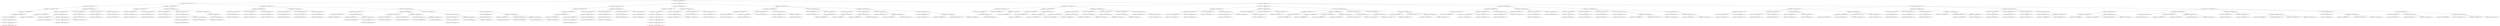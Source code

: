 strict digraph G {
  1 [ label="(ind=8, rep=[[0], [1, 3], [6], [2]], metrosDisp=[4, 0, 0, 5])" ];
  2 [ color="red" label="(ind=9, rep=[[0, 8], [1, 3], [6], [2]], metrosDisp=[2, 0, 0, 5])" ];
  3 [ label="(ind=7, rep=[[0], [1, 3], [6], [2]], metrosDisp=[4, 0, 0, 5])" ];
  4 [ label="(ind=6, rep=[[0], [1, 3], [], [2]], metrosDisp=[4, 0, 2, 5])" ];
  5 [ label="(ind=5, rep=[[0], [1, 3], [], [2]], metrosDisp=[4, 0, 2, 5])" ];
  6 [ label="(ind=4, rep=[[0], [1, 3], [], [2]], metrosDisp=[4, 0, 2, 5])" ];
  7 [ label="(ind=3, rep=[[0], [1], [], [2]], metrosDisp=[4, 1, 2, 5])" ];
  8 [ label="(ind=2, rep=[[0], [1], [], []], metrosDisp=[4, 1, 2, 8])" ];
  9 [ label="(ind=5, rep=[[0], [1, 3], [], [4]], metrosDisp=[4, 0, 2, 2])" ];
  10 [ label="(ind=6, rep=[[0], [1, 3], [], [4]], metrosDisp=[4, 0, 2, 2])" ];
  11 [ label="(ind=4, rep=[[0], [1, 3], [], []], metrosDisp=[4, 0, 2, 8])" ];
  12 [ label="(ind=5, rep=[[0], [1, 3], [], []], metrosDisp=[4, 0, 2, 8])" ];
  13 [ label="(ind=6, rep=[[0], [1, 3], [], [5]], metrosDisp=[4, 0, 2, 3])" ];
  14 [ label="(ind=6, rep=[[0], [1, 3], [], []], metrosDisp=[4, 0, 2, 8])" ];
  15 [ label="(ind=7, rep=[[0], [1, 3], [6], []], metrosDisp=[4, 0, 0, 8])" ];
  16 [ label="(ind=7, rep=[[0], [1, 3], [], [6]], metrosDisp=[4, 0, 2, 6])" ];
  17 [ label="(ind=8, rep=[[0], [1, 3], [], [6]], metrosDisp=[4, 0, 2, 6])" ];
  18 [ label="(ind=7, rep=[[0], [1, 3], [], []], metrosDisp=[4, 0, 2, 8])" ];
  19 [ label="(ind=3, rep=[[0], [1], [], []], metrosDisp=[4, 1, 2, 8])" ];
  20 [ label="(ind=5, rep=[[0], [1], [3], []], metrosDisp=[4, 1, 1, 8])" ];
  21 [ label="(ind=6, rep=[[0], [1], [3], []], metrosDisp=[4, 1, 1, 8])" ];
  22 [ label="(ind=4, rep=[[0], [1], [3], []], metrosDisp=[4, 1, 1, 8])" ];
  23 [ label="(ind=5, rep=[[0], [1], [], [3]], metrosDisp=[4, 1, 2, 7])" ];
  24 [ label="(ind=6, rep=[[0], [1], [], [3]], metrosDisp=[4, 1, 2, 7])" ];
  25 [ label="(ind=4, rep=[[0], [1], [], [3]], metrosDisp=[4, 1, 2, 7])" ];
  26 [ label="(ind=5, rep=[[0], [1], [], []], metrosDisp=[4, 1, 2, 8])" ];
  27 [ label="(ind=6, rep=[[0], [1], [], []], metrosDisp=[4, 1, 2, 8])" ];
  28 [ label="(ind=4, rep=[[0], [1], [], []], metrosDisp=[4, 1, 2, 8])" ];
  29 [ label="(ind=1, rep=[[0], [], [], []], metrosDisp=[4, 5, 2, 8])" ];
  30 [ label="(ind=5, rep=[[0], [2], [], [1, 3]], metrosDisp=[4, 2, 2, 3])" ];
  31 [ label="(ind=6, rep=[[0], [2], [], [1, 3]], metrosDisp=[4, 2, 2, 3])" ];
  32 [ label="(ind=4, rep=[[0], [2], [], [1, 3]], metrosDisp=[4, 2, 2, 3])" ];
  33 [ label="(ind=3, rep=[[0], [2], [], [1]], metrosDisp=[4, 2, 2, 4])" ];
  34 [ label="(ind=2, rep=[[0], [], [], [1]], metrosDisp=[4, 5, 2, 4])" ];
  35 [ label="(ind=5, rep=[[0], [3], [], [1]], metrosDisp=[4, 4, 2, 4])" ];
  36 [ label="(ind=6, rep=[[0], [3], [], [1]], metrosDisp=[4, 4, 2, 4])" ];
  37 [ label="(ind=4, rep=[[0], [3], [], [1]], metrosDisp=[4, 4, 2, 4])" ];
  38 [ label="(ind=3, rep=[[0], [], [], [1]], metrosDisp=[4, 5, 2, 4])" ];
  39 [ label="(ind=5, rep=[[0], [], [3], [1]], metrosDisp=[4, 5, 1, 4])" ];
  40 [ label="(ind=6, rep=[[0], [], [3], [1]], metrosDisp=[4, 5, 1, 4])" ];
  41 [ label="(ind=4, rep=[[0], [], [3], [1]], metrosDisp=[4, 5, 1, 4])" ];
  42 [ label="(ind=5, rep=[[0], [], [], [1, 3]], metrosDisp=[4, 5, 2, 3])" ];
  43 [ label="(ind=6, rep=[[0], [5], [], [1, 3]], metrosDisp=[4, 0, 2, 3])" ];
  44 [ label="(ind=7, rep=[[0], [6], [], [1, 3]], metrosDisp=[4, 3, 2, 3])" ];
  45 [ label="(ind=8, rep=[[0], [6], [], [1, 3]], metrosDisp=[4, 3, 2, 3])" ];
  46 [ label="(ind=6, rep=[[0], [], [], [1, 3]], metrosDisp=[4, 5, 2, 3])" ];
  47 [ label="(ind=7, rep=[[0], [], [6], [1, 3]], metrosDisp=[4, 5, 0, 3])" ];
  48 [ label="(ind=7, rep=[[0], [], [], [1, 3]], metrosDisp=[4, 5, 2, 3])" ];
  49 [ label="(ind=4, rep=[[0], [], [], [1, 3]], metrosDisp=[4, 5, 2, 3])" ];
  50 [ label="(ind=5, rep=[[0], [], [], [1]], metrosDisp=[4, 5, 2, 4])" ];
  51 [ label="(ind=6, rep=[[0], [], [], [1]], metrosDisp=[4, 5, 2, 4])" ];
  52 [ label="(ind=4, rep=[[0], [], [], [1]], metrosDisp=[4, 5, 2, 4])" ];
  53 [ label="(ind=5, rep=[[0], [2], [3], []], metrosDisp=[4, 2, 1, 8])" ];
  54 [ label="(ind=6, rep=[[0], [2], [3], []], metrosDisp=[4, 2, 1, 8])" ];
  55 [ label="(ind=4, rep=[[0], [2], [3], []], metrosDisp=[4, 2, 1, 8])" ];
  56 [ label="(ind=3, rep=[[0], [2], [], []], metrosDisp=[4, 2, 2, 8])" ];
  57 [ label="(ind=5, rep=[[0], [2], [], [3]], metrosDisp=[4, 2, 2, 7])" ];
  58 [ label="(ind=6, rep=[[0], [2], [], [3]], metrosDisp=[4, 2, 2, 7])" ];
  59 [ label="(ind=4, rep=[[0], [2], [], [3]], metrosDisp=[4, 2, 2, 7])" ];
  60 [ label="(ind=5, rep=[[0], [2], [], []], metrosDisp=[4, 2, 2, 8])" ];
  61 [ label="(ind=6, rep=[[0], [2], [], []], metrosDisp=[4, 2, 2, 8])" ];
  62 [ label="(ind=4, rep=[[0], [2], [], []], metrosDisp=[4, 2, 2, 8])" ];
  63 [ label="(ind=2, rep=[[0], [], [], []], metrosDisp=[4, 5, 2, 8])" ];
  64 [ label="(ind=5, rep=[[0], [3], [], [2]], metrosDisp=[4, 4, 2, 5])" ];
  65 [ label="(ind=6, rep=[[0], [3], [], [2]], metrosDisp=[4, 4, 2, 5])" ];
  66 [ label="(ind=4, rep=[[0], [3], [], [2]], metrosDisp=[4, 4, 2, 5])" ];
  67 [ label="(ind=3, rep=[[0], [], [], [2]], metrosDisp=[4, 5, 2, 5])" ];
  68 [ label="(ind=5, rep=[[0], [], [3], [2]], metrosDisp=[4, 5, 1, 5])" ];
  69 [ label="(ind=6, rep=[[0], [], [3], [2]], metrosDisp=[4, 5, 1, 5])" ];
  70 [ label="(ind=4, rep=[[0], [], [3], [2]], metrosDisp=[4, 5, 1, 5])" ];
  71 [ label="(ind=5, rep=[[0], [], [], [2]], metrosDisp=[4, 5, 2, 5])" ];
  72 [ label="(ind=6, rep=[[0], [], [], [2]], metrosDisp=[4, 5, 2, 5])" ];
  73 [ label="(ind=4, rep=[[0], [], [], [2]], metrosDisp=[4, 5, 2, 5])" ];
  74 [ label="(ind=5, rep=[[0], [3], [], [4]], metrosDisp=[4, 4, 2, 2])" ];
  75 [ label="(ind=6, rep=[[0], [3], [], [4]], metrosDisp=[4, 4, 2, 2])" ];
  76 [ label="(ind=4, rep=[[0], [3], [], []], metrosDisp=[4, 4, 2, 8])" ];
  77 [ label="(ind=5, rep=[[0], [3], [], []], metrosDisp=[4, 4, 2, 8])" ];
  78 [ label="(ind=6, rep=[[0], [3], [], [5]], metrosDisp=[4, 4, 2, 3])" ];
  79 [ label="(ind=6, rep=[[0], [3], [], []], metrosDisp=[4, 4, 2, 8])" ];
  80 [ label="(ind=7, rep=[[0], [3], [6], []], metrosDisp=[4, 4, 0, 8])" ];
  81 [ label="(ind=7, rep=[[0], [3], [], [6]], metrosDisp=[4, 4, 2, 6])" ];
  82 [ label="(ind=8, rep=[[0], [3], [], [6]], metrosDisp=[4, 4, 2, 6])" ];
  83 [ label="(ind=7, rep=[[0], [3], [], []], metrosDisp=[4, 4, 2, 8])" ];
  84 [ label="(ind=3, rep=[[0], [], [], []], metrosDisp=[4, 5, 2, 8])" ];
  85 [ label="(ind=5, rep=[[0], [], [3], [4]], metrosDisp=[4, 5, 1, 2])" ];
  86 [ label="(ind=6, rep=[[0], [], [3], [4]], metrosDisp=[4, 5, 1, 2])" ];
  87 [ label="(ind=4, rep=[[0], [], [3], []], metrosDisp=[4, 5, 1, 8])" ];
  88 [ label="(ind=5, rep=[[0], [], [3], []], metrosDisp=[4, 5, 1, 8])" ];
  89 [ label="(ind=6, rep=[[0], [5], [3], []], metrosDisp=[4, 0, 1, 8])" ];
  90 [ label="(ind=6, rep=[[0], [], [3], [5]], metrosDisp=[4, 5, 1, 3])" ];
  91 [ label="(ind=6, rep=[[0], [], [3], []], metrosDisp=[4, 5, 1, 8])" ];
  92 [ label="(ind=7, rep=[[0], [6], [3], []], metrosDisp=[4, 3, 1, 8])" ];
  93 [ label="(ind=7, rep=[[0], [], [3], [6]], metrosDisp=[4, 5, 1, 6])" ];
  94 [ label="(ind=7, rep=[[0], [], [3], []], metrosDisp=[4, 5, 1, 8])" ];
  95 [ label="(ind=5, rep=[[0], [], [], [3]], metrosDisp=[4, 5, 2, 7])" ];
  96 [ label="(ind=6, rep=[[0], [5], [], [3]], metrosDisp=[4, 0, 2, 7])" ];
  97 [ label="(ind=7, rep=[[0], [6], [], [3]], metrosDisp=[4, 3, 2, 7])" ];
  98 [ label="(ind=8, rep=[[0], [6], [], [3]], metrosDisp=[4, 3, 2, 7])" ];
  99 [ label="(ind=6, rep=[[0], [], [], [3]], metrosDisp=[4, 5, 2, 7])" ];
  100 [ label="(ind=7, rep=[[0], [], [6], [3]], metrosDisp=[4, 5, 0, 7])" ];
  101 [ label="(ind=7, rep=[[0], [], [], [3]], metrosDisp=[4, 5, 2, 7])" ];
  102 [ label="(ind=4, rep=[[0], [], [], [3]], metrosDisp=[4, 5, 2, 7])" ];
  103 [ label="(ind=5, rep=[[0], [], [], [4]], metrosDisp=[4, 5, 2, 2])" ];
  104 [ label="(ind=6, rep=[[0], [], [], [4]], metrosDisp=[4, 5, 2, 2])" ];
  105 [ label="(ind=4, rep=[[0], [], [], []], metrosDisp=[4, 5, 2, 8])" ];
  106 [ label="(ind=5, rep=[[0], [], [], []], metrosDisp=[4, 5, 2, 8])" ];
  107 [ label="(ind=6, rep=[[0], [5], [], []], metrosDisp=[4, 0, 2, 8])" ];
  108 [ label="(ind=6, rep=[[0], [], [], [5]], metrosDisp=[4, 5, 2, 3])" ];
  109 [ label="(ind=6, rep=[[0], [], [], []], metrosDisp=[4, 5, 2, 8])" ];
  110 [ label="(ind=7, rep=[[0], [6], [], []], metrosDisp=[4, 3, 2, 8])" ];
  111 [ label="(ind=7, rep=[[0], [], [6], []], metrosDisp=[4, 5, 0, 8])" ];
  112 [ label="(ind=7, rep=[[0], [], [], [6]], metrosDisp=[4, 5, 2, 6])" ];
  113 [ label="(ind=7, rep=[[0], [], [], []], metrosDisp=[4, 5, 2, 8])" ];
  114 [ label="(ind=0, rep=[[], [], [], []], metrosDisp=[10, 5, 2, 8])" ];
  115 [ label="(ind=5, rep=[[1, 3], [2], [], [0]], metrosDisp=[5, 2, 2, 2])" ];
  116 [ label="(ind=6, rep=[[1, 3], [2], [], [0]], metrosDisp=[5, 2, 2, 2])" ];
  117 [ label="(ind=4, rep=[[1, 3], [2], [], [0]], metrosDisp=[5, 2, 2, 2])" ];
  118 [ label="(ind=3, rep=[[1], [2], [], [0]], metrosDisp=[6, 2, 2, 2])" ];
  119 [ label="(ind=2, rep=[[1], [], [], [0]], metrosDisp=[6, 5, 2, 2])" ];
  120 [ label="(ind=5, rep=[[1, 3], [], [], [0]], metrosDisp=[5, 5, 2, 2])" ];
  121 [ label="(ind=6, rep=[[1, 3], [5], [], [0]], metrosDisp=[5, 0, 2, 2])" ];
  122 [ label="(ind=7, rep=[[1, 3], [6], [], [0]], metrosDisp=[5, 3, 2, 2])" ];
  123 [ label="(ind=8, rep=[[1, 3], [6], [], [0]], metrosDisp=[5, 3, 2, 2])" ];
  124 [ label="(ind=6, rep=[[1, 3], [], [], [0]], metrosDisp=[5, 5, 2, 2])" ];
  125 [ label="(ind=7, rep=[[1, 3], [], [6], [0]], metrosDisp=[5, 5, 0, 2])" ];
  126 [ label="(ind=7, rep=[[1, 3], [], [], [0]], metrosDisp=[5, 5, 2, 2])" ];
  127 [ label="(ind=4, rep=[[1, 3], [], [], [0]], metrosDisp=[5, 5, 2, 2])" ];
  128 [ label="(ind=3, rep=[[1], [], [], [0]], metrosDisp=[6, 5, 2, 2])" ];
  129 [ label="(ind=5, rep=[[1], [3], [], [0]], metrosDisp=[6, 4, 2, 2])" ];
  130 [ label="(ind=6, rep=[[1], [3], [], [0]], metrosDisp=[6, 4, 2, 2])" ];
  131 [ label="(ind=4, rep=[[1], [3], [], [0]], metrosDisp=[6, 4, 2, 2])" ];
  132 [ label="(ind=5, rep=[[1], [], [3], [0]], metrosDisp=[6, 5, 1, 2])" ];
  133 [ label="(ind=6, rep=[[1], [], [3], [0]], metrosDisp=[6, 5, 1, 2])" ];
  134 [ label="(ind=4, rep=[[1], [], [3], [0]], metrosDisp=[6, 5, 1, 2])" ];
  135 [ label="(ind=5, rep=[[1], [], [], [0]], metrosDisp=[6, 5, 2, 2])" ];
  136 [ label="(ind=6, rep=[[1], [], [], [0]], metrosDisp=[6, 5, 2, 2])" ];
  137 [ label="(ind=4, rep=[[1], [], [], [0]], metrosDisp=[6, 5, 2, 2])" ];
  138 [ label="(ind=1, rep=[[], [], [], [0]], metrosDisp=[10, 5, 2, 2])" ];
  139 [ label="(ind=8, rep=[[2, 4], [1, 3], [6], [0]], metrosDisp=[1, 0, 0, 2])" ];
  140 [ color="red" label="(ind=9, rep=[[2, 4], [1, 3], [6], [0, 8]], metrosDisp=[1, 0, 0, 0])" ];
  141 [ label="(ind=7, rep=[[2, 4], [1, 3], [6], [0]], metrosDisp=[1, 0, 0, 2])" ];
  142 [ label="(ind=6, rep=[[2, 4], [1, 3], [], [0]], metrosDisp=[1, 0, 2, 2])" ];
  143 [ label="(ind=5, rep=[[2, 4], [1, 3], [], [0]], metrosDisp=[1, 0, 2, 2])" ];
  144 [ label="(ind=4, rep=[[2], [1, 3], [], [0]], metrosDisp=[7, 0, 2, 2])" ];
  145 [ label="(ind=3, rep=[[2], [1], [], [0]], metrosDisp=[7, 1, 2, 2])" ];
  146 [ label="(ind=2, rep=[[], [1], [], [0]], metrosDisp=[10, 1, 2, 2])" ];
  147 [ label="(ind=5, rep=[[], [1, 3], [], [0]], metrosDisp=[10, 0, 2, 2])" ];
  148 [ label="(ind=6, rep=[[5], [1, 3], [], [0]], metrosDisp=[5, 0, 2, 2])" ];
  149 [ label="(ind=6, rep=[[], [1, 3], [], [0]], metrosDisp=[10, 0, 2, 2])" ];
  150 [ label="(ind=4, rep=[[], [1, 3], [], [0]], metrosDisp=[10, 0, 2, 2])" ];
  151 [ label="(ind=3, rep=[[], [1], [], [0]], metrosDisp=[10, 1, 2, 2])" ];
  152 [ label="(ind=4, rep=[[], [1], [3], [0]], metrosDisp=[10, 1, 1, 2])" ];
  153 [ label="(ind=5, rep=[[], [1], [3], [0]], metrosDisp=[10, 1, 1, 2])" ];
  154 [ label="(ind=5, rep=[[], [1], [], [0]], metrosDisp=[10, 1, 2, 2])" ];
  155 [ label="(ind=6, rep=[[], [1], [], [0]], metrosDisp=[10, 1, 2, 2])" ];
  156 [ label="(ind=4, rep=[[], [1], [], [0]], metrosDisp=[10, 1, 2, 2])" ];
  157 [ label="(ind=5, rep=[[2, 4], [3], [], [0]], metrosDisp=[1, 4, 2, 2])" ];
  158 [ label="(ind=6, rep=[[2, 4], [3], [], [0]], metrosDisp=[1, 4, 2, 2])" ];
  159 [ label="(ind=4, rep=[[2], [3], [], [0]], metrosDisp=[7, 4, 2, 2])" ];
  160 [ label="(ind=3, rep=[[2], [], [], [0]], metrosDisp=[7, 5, 2, 2])" ];
  161 [ label="(ind=5, rep=[[2, 4], [], [3], [0]], metrosDisp=[1, 5, 1, 2])" ];
  162 [ label="(ind=6, rep=[[2, 4], [], [3], [0]], metrosDisp=[1, 5, 1, 2])" ];
  163 [ label="(ind=4, rep=[[2], [], [3], [0]], metrosDisp=[7, 5, 1, 2])" ];
  164 [ label="(ind=5, rep=[[2], [], [3], [0]], metrosDisp=[7, 5, 1, 2])" ];
  165 [ label="(ind=5, rep=[[2, 4], [], [], [0]], metrosDisp=[1, 5, 2, 2])" ];
  166 [ label="(ind=6, rep=[[2, 4], [], [], [0]], metrosDisp=[1, 5, 2, 2])" ];
  167 [ label="(ind=4, rep=[[2], [], [], [0]], metrosDisp=[7, 5, 2, 2])" ];
  168 [ label="(ind=5, rep=[[2], [], [], [0]], metrosDisp=[7, 5, 2, 2])" ];
  169 [ label="(ind=6, rep=[[2], [], [], [0]], metrosDisp=[7, 5, 2, 2])" ];
  170 [ label="(ind=2, rep=[[], [], [], [0]], metrosDisp=[10, 5, 2, 2])" ];
  171 [ label="(ind=4, rep=[[], [2], [3], [0]], metrosDisp=[10, 2, 1, 2])" ];
  172 [ label="(ind=5, rep=[[], [2], [3], [0]], metrosDisp=[10, 2, 1, 2])" ];
  173 [ label="(ind=3, rep=[[], [2], [], [0]], metrosDisp=[10, 2, 2, 2])" ];
  174 [ label="(ind=5, rep=[[], [2], [], [0]], metrosDisp=[10, 2, 2, 2])" ];
  175 [ label="(ind=6, rep=[[], [2], [], [0]], metrosDisp=[10, 2, 2, 2])" ];
  176 [ label="(ind=4, rep=[[], [2], [], [0]], metrosDisp=[10, 2, 2, 2])" ];
  177 [ label="(ind=5, rep=[[3], [], [], [0]], metrosDisp=[9, 5, 2, 2])" ];
  178 [ label="(ind=6, rep=[[3], [], [], [0]], metrosDisp=[9, 5, 2, 2])" ];
  179 [ label="(ind=4, rep=[[3], [], [], [0]], metrosDisp=[9, 5, 2, 2])" ];
  180 [ label="(ind=3, rep=[[], [], [], [0]], metrosDisp=[10, 5, 2, 2])" ];
  181 [ label="(ind=5, rep=[[], [3], [], [0]], metrosDisp=[10, 4, 2, 2])" ];
  182 [ label="(ind=6, rep=[[5], [3], [], [0]], metrosDisp=[5, 4, 2, 2])" ];
  183 [ label="(ind=6, rep=[[], [3], [], [0]], metrosDisp=[10, 4, 2, 2])" ];
  184 [ label="(ind=4, rep=[[], [3], [], [0]], metrosDisp=[10, 4, 2, 2])" ];
  185 [ label="(ind=4, rep=[[], [], [3], [0]], metrosDisp=[10, 5, 1, 2])" ];
  186 [ label="(ind=5, rep=[[4], [], [3], [0]], metrosDisp=[4, 5, 1, 2])" ];
  187 [ label="(ind=5, rep=[[], [], [3], [0]], metrosDisp=[10, 5, 1, 2])" ];
  188 [ label="(ind=6, rep=[[5], [], [3], [0]], metrosDisp=[5, 5, 1, 2])" ];
  189 [ label="(ind=6, rep=[[], [], [3], [0]], metrosDisp=[10, 5, 1, 2])" ];
  190 [ label="(ind=5, rep=[[4], [], [], [0]], metrosDisp=[4, 5, 2, 2])" ];
  191 [ label="(ind=6, rep=[[4], [], [], [0]], metrosDisp=[4, 5, 2, 2])" ];
  192 [ label="(ind=4, rep=[[], [], [], [0]], metrosDisp=[10, 5, 2, 2])" ];
  193 [ label="(ind=5, rep=[[], [], [], [0]], metrosDisp=[10, 5, 2, 2])" ];
  194 [ label="(ind=6, rep=[[5], [], [], [0]], metrosDisp=[5, 5, 2, 2])" ];
  195 [ label="(ind=6, rep=[[], [5], [], [0]], metrosDisp=[10, 0, 2, 2])" ];
  196 [ label="(ind=6, rep=[[], [], [], [0]], metrosDisp=[10, 5, 2, 2])" ];
  197 [ label="(ind=5, rep=[[1, 3], [2], [], []], metrosDisp=[5, 2, 2, 8])" ];
  198 [ label="(ind=6, rep=[[1, 3], [2], [], []], metrosDisp=[5, 2, 2, 8])" ];
  199 [ label="(ind=4, rep=[[1, 3], [2], [], []], metrosDisp=[5, 2, 2, 8])" ];
  200 [ label="(ind=3, rep=[[1], [2], [], []], metrosDisp=[6, 2, 2, 8])" ];
  201 [ label="(ind=4, rep=[[1], [2], [3], []], metrosDisp=[6, 2, 1, 8])" ];
  202 [ label="(ind=4, rep=[[1], [2], [], []], metrosDisp=[6, 2, 2, 8])" ];
  203 [ label="(ind=5, rep=[[1], [2], [], []], metrosDisp=[6, 2, 2, 8])" ];
  204 [ label="(ind=2, rep=[[1], [], [], []], metrosDisp=[6, 5, 2, 8])" ];
  205 [ label="(ind=5, rep=[[1, 3], [], [], [2]], metrosDisp=[5, 5, 2, 5])" ];
  206 [ label="(ind=6, rep=[[1, 3], [], [], [2]], metrosDisp=[5, 5, 2, 5])" ];
  207 [ label="(ind=4, rep=[[1, 3], [], [], [2]], metrosDisp=[5, 5, 2, 5])" ];
  208 [ label="(ind=3, rep=[[1], [], [], [2]], metrosDisp=[6, 5, 2, 5])" ];
  209 [ label="(ind=4, rep=[[1], [], [], [2]], metrosDisp=[6, 5, 2, 5])" ];
  210 [ label="(ind=5, rep=[[1], [], [], [2]], metrosDisp=[6, 5, 2, 5])" ];
  211 [ label="(ind=5, rep=[[1, 3], [], [], [4]], metrosDisp=[5, 5, 2, 2])" ];
  212 [ label="(ind=6, rep=[[1, 3], [], [], [4]], metrosDisp=[5, 5, 2, 2])" ];
  213 [ label="(ind=4, rep=[[1, 3], [], [], []], metrosDisp=[5, 5, 2, 8])" ];
  214 [ label="(ind=5, rep=[[1, 3], [], [], []], metrosDisp=[5, 5, 2, 8])" ];
  215 [ label="(ind=6, rep=[[1, 3], [5], [], []], metrosDisp=[5, 0, 2, 8])" ];
  216 [ label="(ind=6, rep=[[1, 3], [], [], [5]], metrosDisp=[5, 5, 2, 3])" ];
  217 [ label="(ind=6, rep=[[1, 3], [], [], []], metrosDisp=[5, 5, 2, 8])" ];
  218 [ label="(ind=3, rep=[[1], [], [], []], metrosDisp=[6, 5, 2, 8])" ];
  219 [ label="(ind=5, rep=[[1], [3], [], []], metrosDisp=[6, 4, 2, 8])" ];
  220 [ label="(ind=6, rep=[[1], [3], [], []], metrosDisp=[6, 4, 2, 8])" ];
  221 [ label="(ind=4, rep=[[1], [3], [], []], metrosDisp=[6, 4, 2, 8])" ];
  222 [ label="(ind=5, rep=[[1], [], [3], []], metrosDisp=[6, 5, 1, 8])" ];
  223 [ label="(ind=6, rep=[[1], [], [3], []], metrosDisp=[6, 5, 1, 8])" ];
  224 [ label="(ind=4, rep=[[1], [], [3], []], metrosDisp=[6, 5, 1, 8])" ];
  225 [ label="(ind=5, rep=[[1], [], [], [3]], metrosDisp=[6, 5, 2, 7])" ];
  226 [ label="(ind=6, rep=[[1], [], [], [3]], metrosDisp=[6, 5, 2, 7])" ];
  227 [ label="(ind=4, rep=[[1], [], [], [3]], metrosDisp=[6, 5, 2, 7])" ];
  228 [ label="(ind=4, rep=[[1], [], [], []], metrosDisp=[6, 5, 2, 8])" ];
  229 [ label="(ind=5, rep=[[1], [], [], [4]], metrosDisp=[6, 5, 2, 2])" ];
  230 [ label="(ind=5, rep=[[1], [], [], []], metrosDisp=[6, 5, 2, 8])" ];
  231 [ label="(ind=6, rep=[[1], [], [], []], metrosDisp=[6, 5, 2, 8])" ];
  232 [ label="(ind=1, rep=[[], [], [], []], metrosDisp=[10, 5, 2, 8])" ];
  233 [ label="(ind=5, rep=[[2, 4], [1, 3], [], []], metrosDisp=[1, 0, 2, 8])" ];
  234 [ label="(ind=6, rep=[[2, 4], [1, 3], [], []], metrosDisp=[1, 0, 2, 8])" ];
  235 [ label="(ind=4, rep=[[2], [1, 3], [], []], metrosDisp=[7, 0, 2, 8])" ];
  236 [ label="(ind=5, rep=[[2], [1, 3], [], []], metrosDisp=[7, 0, 2, 8])" ];
  237 [ label="(ind=6, rep=[[2], [1, 3], [], []], metrosDisp=[7, 0, 2, 8])" ];
  238 [ label="(ind=3, rep=[[2], [1], [], []], metrosDisp=[7, 1, 2, 8])" ];
  239 [ label="(ind=4, rep=[[2], [1], [3], []], metrosDisp=[7, 1, 1, 8])" ];
  240 [ label="(ind=5, rep=[[2, 4], [1], [3], []], metrosDisp=[1, 1, 1, 8])" ];
  241 [ label="(ind=5, rep=[[2, 4], [1], [], []], metrosDisp=[1, 1, 2, 8])" ];
  242 [ label="(ind=6, rep=[[2, 4], [1], [], []], metrosDisp=[1, 1, 2, 8])" ];
  243 [ label="(ind=4, rep=[[2], [1], [], []], metrosDisp=[7, 1, 2, 8])" ];
  244 [ label="(ind=5, rep=[[2], [1], [], []], metrosDisp=[7, 1, 2, 8])" ];
  245 [ label="(ind=2, rep=[[], [1], [], []], metrosDisp=[10, 1, 2, 8])" ];
  246 [ label="(ind=5, rep=[[], [1, 3], [], [2]], metrosDisp=[10, 0, 2, 5])" ];
  247 [ label="(ind=6, rep=[[], [1, 3], [], [2]], metrosDisp=[10, 0, 2, 5])" ];
  248 [ label="(ind=4, rep=[[], [1, 3], [], [2]], metrosDisp=[10, 0, 2, 5])" ];
  249 [ label="(ind=3, rep=[[], [1], [], [2]], metrosDisp=[10, 1, 2, 5])" ];
  250 [ label="(ind=4, rep=[[], [1], [3], [2]], metrosDisp=[10, 1, 1, 5])" ];
  251 [ label="(ind=4, rep=[[], [1], [], [2]], metrosDisp=[10, 1, 2, 5])" ];
  252 [ label="(ind=5, rep=[[], [1], [], [2]], metrosDisp=[10, 1, 2, 5])" ];
  253 [ label="(ind=5, rep=[[3], [1], [], []], metrosDisp=[9, 1, 2, 8])" ];
  254 [ label="(ind=6, rep=[[3], [1], [], []], metrosDisp=[9, 1, 2, 8])" ];
  255 [ label="(ind=4, rep=[[3], [1], [], []], metrosDisp=[9, 1, 2, 8])" ];
  256 [ label="(ind=3, rep=[[], [1], [], []], metrosDisp=[10, 1, 2, 8])" ];
  257 [ label="(ind=5, rep=[[4], [1, 3], [], []], metrosDisp=[4, 0, 2, 8])" ];
  258 [ label="(ind=6, rep=[[4], [1, 3], [], []], metrosDisp=[4, 0, 2, 8])" ];
  259 [ label="(ind=4, rep=[[], [1, 3], [], []], metrosDisp=[10, 0, 2, 8])" ];
  260 [ label="(ind=5, rep=[[], [1, 3], [], [4]], metrosDisp=[10, 0, 2, 2])" ];
  261 [ label="(ind=6, rep=[[], [1, 3], [], [4]], metrosDisp=[10, 0, 2, 2])" ];
  262 [ label="(ind=5, rep=[[], [1, 3], [], []], metrosDisp=[10, 0, 2, 8])" ];
  263 [ label="(ind=6, rep=[[5], [1, 3], [], []], metrosDisp=[5, 0, 2, 8])" ];
  264 [ label="(ind=6, rep=[[], [1, 3], [], [5]], metrosDisp=[10, 0, 2, 3])" ];
  265 [ label="(ind=6, rep=[[], [1, 3], [], []], metrosDisp=[10, 0, 2, 8])" ];
  266 [ label="(ind=5, rep=[[], [1], [3], []], metrosDisp=[10, 1, 1, 8])" ];
  267 [ label="(ind=6, rep=[[], [1], [3], []], metrosDisp=[10, 1, 1, 8])" ];
  268 [ label="(ind=4, rep=[[], [1], [3], []], metrosDisp=[10, 1, 1, 8])" ];
  269 [ label="(ind=5, rep=[[], [1], [], [3]], metrosDisp=[10, 1, 2, 7])" ];
  270 [ label="(ind=6, rep=[[], [1], [], [3]], metrosDisp=[10, 1, 2, 7])" ];
  271 [ label="(ind=4, rep=[[], [1], [], [3]], metrosDisp=[10, 1, 2, 7])" ];
  272 [ label="(ind=4, rep=[[], [1], [], []], metrosDisp=[10, 1, 2, 8])" ];
  273 [ label="(ind=5, rep=[[4], [1], [], []], metrosDisp=[4, 1, 2, 8])" ];
  274 [ label="(ind=5, rep=[[], [1], [], [4]], metrosDisp=[10, 1, 2, 2])" ];
  275 [ label="(ind=5, rep=[[], [1], [], []], metrosDisp=[10, 1, 2, 8])" ];
  276 [ label="(ind=6, rep=[[5], [1], [], []], metrosDisp=[5, 1, 2, 8])" ];
  277 [ label="(ind=6, rep=[[], [1], [], []], metrosDisp=[10, 1, 2, 8])" ];
  278 [ label="(ind=4, rep=[[2], [], [3], [1]], metrosDisp=[7, 5, 1, 4])" ];
  279 [ label="(ind=5, rep=[[2, 4], [], [3], [1]], metrosDisp=[1, 5, 1, 4])" ];
  280 [ label="(ind=3, rep=[[2], [], [], [1]], metrosDisp=[7, 5, 2, 4])" ];
  281 [ label="(ind=5, rep=[[2, 4], [], [], [1, 3]], metrosDisp=[1, 5, 2, 3])" ];
  282 [ label="(ind=6, rep=[[2, 4], [], [], [1, 3]], metrosDisp=[1, 5, 2, 3])" ];
  283 [ label="(ind=4, rep=[[2], [], [], [1, 3]], metrosDisp=[7, 5, 2, 3])" ];
  284 [ label="(ind=5, rep=[[2], [], [], [1, 3]], metrosDisp=[7, 5, 2, 3])" ];
  285 [ label="(ind=6, rep=[[2], [], [], [1, 3]], metrosDisp=[7, 5, 2, 3])" ];
  286 [ label="(ind=5, rep=[[2, 4], [], [], [1]], metrosDisp=[1, 5, 2, 4])" ];
  287 [ label="(ind=6, rep=[[2, 4], [], [], [1]], metrosDisp=[1, 5, 2, 4])" ];
  288 [ label="(ind=4, rep=[[2], [], [], [1]], metrosDisp=[7, 5, 2, 4])" ];
  289 [ label="(ind=5, rep=[[2], [], [], [1]], metrosDisp=[7, 5, 2, 4])" ];
  290 [ label="(ind=2, rep=[[], [], [], [1]], metrosDisp=[10, 5, 2, 4])" ];
  291 [ label="(ind=3, rep=[[], [2], [], [1]], metrosDisp=[10, 2, 2, 4])" ];
  292 [ label="(ind=4, rep=[[], [2], [3], [1]], metrosDisp=[10, 2, 1, 4])" ];
  293 [ label="(ind=5, rep=[[], [2], [], [1, 3]], metrosDisp=[10, 2, 2, 3])" ];
  294 [ label="(ind=6, rep=[[], [2], [], [1, 3]], metrosDisp=[10, 2, 2, 3])" ];
  295 [ label="(ind=4, rep=[[], [2], [], [1, 3]], metrosDisp=[10, 2, 2, 3])" ];
  296 [ label="(ind=4, rep=[[], [2], [], [1]], metrosDisp=[10, 2, 2, 4])" ];
  297 [ label="(ind=5, rep=[[], [2], [], [1]], metrosDisp=[10, 2, 2, 4])" ];
  298 [ label="(ind=5, rep=[[3], [], [], [1]], metrosDisp=[9, 5, 2, 4])" ];
  299 [ label="(ind=6, rep=[[3], [], [], [1]], metrosDisp=[9, 5, 2, 4])" ];
  300 [ label="(ind=4, rep=[[3], [], [], [1]], metrosDisp=[9, 5, 2, 4])" ];
  301 [ label="(ind=3, rep=[[], [], [], [1]], metrosDisp=[10, 5, 2, 4])" ];
  302 [ label="(ind=5, rep=[[], [3], [], [1]], metrosDisp=[10, 4, 2, 4])" ];
  303 [ label="(ind=6, rep=[[], [3], [], [1]], metrosDisp=[10, 4, 2, 4])" ];
  304 [ label="(ind=4, rep=[[], [3], [], [1]], metrosDisp=[10, 4, 2, 4])" ];
  305 [ label="(ind=5, rep=[[], [], [3], [1]], metrosDisp=[10, 5, 1, 4])" ];
  306 [ label="(ind=6, rep=[[], [], [3], [1]], metrosDisp=[10, 5, 1, 4])" ];
  307 [ label="(ind=4, rep=[[], [], [3], [1]], metrosDisp=[10, 5, 1, 4])" ];
  308 [ label="(ind=5, rep=[[4], [], [], [1, 3]], metrosDisp=[4, 5, 2, 3])" ];
  309 [ label="(ind=6, rep=[[4], [], [], [1, 3]], metrosDisp=[4, 5, 2, 3])" ];
  310 [ label="(ind=4, rep=[[], [], [], [1, 3]], metrosDisp=[10, 5, 2, 3])" ];
  311 [ label="(ind=5, rep=[[], [], [], [1, 3]], metrosDisp=[10, 5, 2, 3])" ];
  312 [ label="(ind=6, rep=[[5], [], [], [1, 3]], metrosDisp=[5, 5, 2, 3])" ];
  313 [ label="(ind=6, rep=[[], [5], [], [1, 3]], metrosDisp=[10, 0, 2, 3])" ];
  314 [ label="(ind=6, rep=[[], [], [], [1, 3]], metrosDisp=[10, 5, 2, 3])" ];
  315 [ label="(ind=4, rep=[[], [], [], [1]], metrosDisp=[10, 5, 2, 4])" ];
  316 [ label="(ind=5, rep=[[4], [], [], [1]], metrosDisp=[4, 5, 2, 4])" ];
  317 [ label="(ind=5, rep=[[], [], [], [1]], metrosDisp=[10, 5, 2, 4])" ];
  318 [ label="(ind=6, rep=[[5], [], [], [1]], metrosDisp=[5, 5, 2, 4])" ];
  319 [ label="(ind=6, rep=[[], [], [], [1]], metrosDisp=[10, 5, 2, 4])" ];
  320 [ label="(ind=5, rep=[[2, 4], [3], [], []], metrosDisp=[1, 4, 2, 8])" ];
  321 [ label="(ind=6, rep=[[2, 4], [3], [], []], metrosDisp=[1, 4, 2, 8])" ];
  322 [ label="(ind=4, rep=[[2], [3], [], []], metrosDisp=[7, 4, 2, 8])" ];
  323 [ label="(ind=5, rep=[[2], [3], [], []], metrosDisp=[7, 4, 2, 8])" ];
  324 [ label="(ind=6, rep=[[2], [3], [], []], metrosDisp=[7, 4, 2, 8])" ];
  325 [ label="(ind=3, rep=[[2], [], [], []], metrosDisp=[7, 5, 2, 8])" ];
  326 [ label="(ind=5, rep=[[2, 4], [], [3], []], metrosDisp=[1, 5, 1, 8])" ];
  327 [ label="(ind=6, rep=[[2, 4], [], [3], []], metrosDisp=[1, 5, 1, 8])" ];
  328 [ label="(ind=4, rep=[[2], [], [3], []], metrosDisp=[7, 5, 1, 8])" ];
  329 [ label="(ind=5, rep=[[2], [], [3], []], metrosDisp=[7, 5, 1, 8])" ];
  330 [ label="(ind=6, rep=[[2], [], [3], []], metrosDisp=[7, 5, 1, 8])" ];
  331 [ label="(ind=5, rep=[[2, 4], [], [], [3]], metrosDisp=[1, 5, 2, 7])" ];
  332 [ label="(ind=6, rep=[[2, 4], [], [], [3]], metrosDisp=[1, 5, 2, 7])" ];
  333 [ label="(ind=4, rep=[[2], [], [], [3]], metrosDisp=[7, 5, 2, 7])" ];
  334 [ label="(ind=5, rep=[[2], [], [], [3]], metrosDisp=[7, 5, 2, 7])" ];
  335 [ label="(ind=6, rep=[[2], [], [], [3]], metrosDisp=[7, 5, 2, 7])" ];
  336 [ label="(ind=5, rep=[[2, 4], [], [], []], metrosDisp=[1, 5, 2, 8])" ];
  337 [ label="(ind=6, rep=[[2, 4], [5], [], []], metrosDisp=[1, 0, 2, 8])" ];
  338 [ label="(ind=6, rep=[[2, 4], [], [], [5]], metrosDisp=[1, 5, 2, 3])" ];
  339 [ label="(ind=6, rep=[[2, 4], [], [], []], metrosDisp=[1, 5, 2, 8])" ];
  340 [ label="(ind=4, rep=[[2], [], [], []], metrosDisp=[7, 5, 2, 8])" ];
  341 [ label="(ind=5, rep=[[2], [], [], [4]], metrosDisp=[7, 5, 2, 2])" ];
  342 [ label="(ind=5, rep=[[2], [], [], []], metrosDisp=[7, 5, 2, 8])" ];
  343 [ label="(ind=6, rep=[[2], [], [], []], metrosDisp=[7, 5, 2, 8])" ];
  344 [ label="(ind=2, rep=[[], [], [], []], metrosDisp=[10, 5, 2, 8])" ];
  345 [ label="(ind=5, rep=[[3], [2], [], []], metrosDisp=[9, 2, 2, 8])" ];
  346 [ label="(ind=6, rep=[[3], [2], [], []], metrosDisp=[9, 2, 2, 8])" ];
  347 [ label="(ind=4, rep=[[3], [2], [], []], metrosDisp=[9, 2, 2, 8])" ];
  348 [ label="(ind=3, rep=[[], [2], [], []], metrosDisp=[10, 2, 2, 8])" ];
  349 [ label="(ind=5, rep=[[], [2], [3], []], metrosDisp=[10, 2, 1, 8])" ];
  350 [ label="(ind=6, rep=[[], [2], [3], []], metrosDisp=[10, 2, 1, 8])" ];
  351 [ label="(ind=4, rep=[[], [2], [3], []], metrosDisp=[10, 2, 1, 8])" ];
  352 [ label="(ind=5, rep=[[], [2], [], [3]], metrosDisp=[10, 2, 2, 7])" ];
  353 [ label="(ind=6, rep=[[], [2], [], [3]], metrosDisp=[10, 2, 2, 7])" ];
  354 [ label="(ind=4, rep=[[], [2], [], [3]], metrosDisp=[10, 2, 2, 7])" ];
  355 [ label="(ind=4, rep=[[], [2], [], []], metrosDisp=[10, 2, 2, 8])" ];
  356 [ label="(ind=5, rep=[[4], [2], [], []], metrosDisp=[4, 2, 2, 8])" ];
  357 [ label="(ind=5, rep=[[], [2], [], [4]], metrosDisp=[10, 2, 2, 2])" ];
  358 [ label="(ind=5, rep=[[], [2], [], []], metrosDisp=[10, 2, 2, 8])" ];
  359 [ label="(ind=6, rep=[[5], [2], [], []], metrosDisp=[5, 2, 2, 8])" ];
  360 [ label="(ind=6, rep=[[], [2], [], []], metrosDisp=[10, 2, 2, 8])" ];
  361 [ label="(ind=5, rep=[[3], [], [], [2]], metrosDisp=[9, 5, 2, 5])" ];
  362 [ label="(ind=6, rep=[[3], [], [], [2]], metrosDisp=[9, 5, 2, 5])" ];
  363 [ label="(ind=4, rep=[[3], [], [], [2]], metrosDisp=[9, 5, 2, 5])" ];
  364 [ label="(ind=3, rep=[[], [], [], [2]], metrosDisp=[10, 5, 2, 5])" ];
  365 [ label="(ind=5, rep=[[], [3], [], [2]], metrosDisp=[10, 4, 2, 5])" ];
  366 [ label="(ind=6, rep=[[], [3], [], [2]], metrosDisp=[10, 4, 2, 5])" ];
  367 [ label="(ind=4, rep=[[], [3], [], [2]], metrosDisp=[10, 4, 2, 5])" ];
  368 [ label="(ind=5, rep=[[], [], [3], [2]], metrosDisp=[10, 5, 1, 5])" ];
  369 [ label="(ind=6, rep=[[], [], [3], [2]], metrosDisp=[10, 5, 1, 5])" ];
  370 [ label="(ind=4, rep=[[], [], [3], [2]], metrosDisp=[10, 5, 1, 5])" ];
  371 [ label="(ind=4, rep=[[], [], [], [2]], metrosDisp=[10, 5, 2, 5])" ];
  372 [ label="(ind=5, rep=[[4], [], [], [2]], metrosDisp=[4, 5, 2, 5])" ];
  373 [ label="(ind=5, rep=[[], [], [], [2]], metrosDisp=[10, 5, 2, 5])" ];
  374 [ label="(ind=6, rep=[[5], [], [], [2]], metrosDisp=[5, 5, 2, 5])" ];
  375 [ label="(ind=6, rep=[[], [], [], [2]], metrosDisp=[10, 5, 2, 5])" ];
  376 [ label="(ind=5, rep=[[3], [], [], [4]], metrosDisp=[9, 5, 2, 2])" ];
  377 [ label="(ind=6, rep=[[3], [], [], [4]], metrosDisp=[9, 5, 2, 2])" ];
  378 [ label="(ind=4, rep=[[3], [], [], []], metrosDisp=[9, 5, 2, 8])" ];
  379 [ label="(ind=5, rep=[[3], [], [], []], metrosDisp=[9, 5, 2, 8])" ];
  380 [ label="(ind=6, rep=[[3], [5], [], []], metrosDisp=[9, 0, 2, 8])" ];
  381 [ label="(ind=6, rep=[[3], [], [], [5]], metrosDisp=[9, 5, 2, 3])" ];
  382 [ label="(ind=6, rep=[[3], [], [], []], metrosDisp=[9, 5, 2, 8])" ];
  383 [ label="(ind=3, rep=[[], [], [], []], metrosDisp=[10, 5, 2, 8])" ];
  384 [ label="(ind=5, rep=[[4], [3], [], []], metrosDisp=[4, 4, 2, 8])" ];
  385 [ label="(ind=6, rep=[[4], [3], [], []], metrosDisp=[4, 4, 2, 8])" ];
  386 [ label="(ind=4, rep=[[], [3], [], []], metrosDisp=[10, 4, 2, 8])" ];
  387 [ label="(ind=5, rep=[[], [3], [], [4]], metrosDisp=[10, 4, 2, 2])" ];
  388 [ label="(ind=6, rep=[[], [3], [], [4]], metrosDisp=[10, 4, 2, 2])" ];
  389 [ label="(ind=5, rep=[[], [3], [], []], metrosDisp=[10, 4, 2, 8])" ];
  390 [ label="(ind=6, rep=[[5], [3], [], []], metrosDisp=[5, 4, 2, 8])" ];
  391 [ label="(ind=6, rep=[[], [3], [], [5]], metrosDisp=[10, 4, 2, 3])" ];
  392 [ label="(ind=6, rep=[[], [3], [], []], metrosDisp=[10, 4, 2, 8])" ];
  393 [ label="(ind=5, rep=[[4], [], [3], []], metrosDisp=[4, 5, 1, 8])" ];
  394 [ label="(ind=6, rep=[[4], [], [3], []], metrosDisp=[4, 5, 1, 8])" ];
  395 [ label="(ind=4, rep=[[], [], [3], []], metrosDisp=[10, 5, 1, 8])" ];
  396 [ label="(ind=5, rep=[[], [], [3], [4]], metrosDisp=[10, 5, 1, 2])" ];
  397 [ label="(ind=6, rep=[[], [], [3], [4]], metrosDisp=[10, 5, 1, 2])" ];
  398 [ label="(ind=5, rep=[[], [], [3], []], metrosDisp=[10, 5, 1, 8])" ];
  399 [ label="(ind=6, rep=[[5], [], [3], []], metrosDisp=[5, 5, 1, 8])" ];
  400 [ label="(ind=6, rep=[[], [5], [3], []], metrosDisp=[10, 0, 1, 8])" ];
  401 [ label="(ind=6, rep=[[], [], [3], [5]], metrosDisp=[10, 5, 1, 3])" ];
  402 [ label="(ind=6, rep=[[], [], [3], []], metrosDisp=[10, 5, 1, 8])" ];
  403 [ label="(ind=5, rep=[[4], [], [], [3]], metrosDisp=[4, 5, 2, 7])" ];
  404 [ label="(ind=6, rep=[[4], [], [], [3]], metrosDisp=[4, 5, 2, 7])" ];
  405 [ label="(ind=4, rep=[[], [], [], [3]], metrosDisp=[10, 5, 2, 7])" ];
  406 [ label="(ind=5, rep=[[], [], [], [3]], metrosDisp=[10, 5, 2, 7])" ];
  407 [ label="(ind=6, rep=[[5], [], [], [3]], metrosDisp=[5, 5, 2, 7])" ];
  408 [ label="(ind=6, rep=[[], [5], [], [3]], metrosDisp=[10, 0, 2, 7])" ];
  409 [ label="(ind=6, rep=[[], [], [], [3]], metrosDisp=[10, 5, 2, 7])" ];
  410 [ label="(ind=5, rep=[[4], [], [], []], metrosDisp=[4, 5, 2, 8])" ];
  411 [ label="(ind=6, rep=[[4], [], [], []], metrosDisp=[4, 5, 2, 8])" ];
  412 [ label="(ind=4, rep=[[], [], [], []], metrosDisp=[10, 5, 2, 8])" ];
  413 [ label="(ind=5, rep=[[], [], [], [4]], metrosDisp=[10, 5, 2, 2])" ];
  414 [ label="(ind=6, rep=[[5], [], [], [4]], metrosDisp=[5, 5, 2, 2])" ];
  415 [ label="(ind=6, rep=[[], [], [], [4]], metrosDisp=[10, 5, 2, 2])" ];
  416 [ label="(ind=5, rep=[[], [], [], []], metrosDisp=[10, 5, 2, 8])" ];
  417 [ label="(ind=6, rep=[[5], [], [], []], metrosDisp=[5, 5, 2, 8])" ];
  418 [ label="(ind=6, rep=[[], [5], [], []], metrosDisp=[10, 0, 2, 8])" ];
  419 [ label="(ind=6, rep=[[], [], [], [5]], metrosDisp=[10, 5, 2, 3])" ];
  420 [ label="(ind=6, rep=[[], [], [], []], metrosDisp=[10, 5, 2, 8])" ];
  1 -> 2 [ label="0" ];
  3 -> 1 [ label="-1" ];
  4 -> 3 [ label="2" ];
  5 -> 4 [ label="-1" ];
  6 -> 5 [ label="-1" ];
  7 -> 6 [ label="1" ];
  8 -> 7 [ label="3" ];
  9 -> 10 [ label="-1" ];
  11 -> 9 [ label="3" ];
  12 -> 13 [ label="3" ];
  14 -> 15 [ label="2" ];
  16 -> 17 [ label="-1" ];
  14 -> 16 [ label="3" ];
  14 -> 18 [ label="-1" ];
  12 -> 14 [ label="-1" ];
  11 -> 12 [ label="-1" ];
  19 -> 11 [ label="1" ];
  20 -> 21 [ label="-1" ];
  22 -> 20 [ label="-1" ];
  19 -> 22 [ label="2" ];
  23 -> 24 [ label="-1" ];
  25 -> 23 [ label="-1" ];
  19 -> 25 [ label="3" ];
  26 -> 27 [ label="-1" ];
  28 -> 26 [ label="-1" ];
  19 -> 28 [ label="-1" ];
  8 -> 19 [ label="-1" ];
  29 -> 8 [ label="1" ];
  30 -> 31 [ label="-1" ];
  32 -> 30 [ label="-1" ];
  33 -> 32 [ label="3" ];
  34 -> 33 [ label="1" ];
  35 -> 36 [ label="-1" ];
  37 -> 35 [ label="-1" ];
  38 -> 37 [ label="1" ];
  39 -> 40 [ label="-1" ];
  41 -> 39 [ label="-1" ];
  38 -> 41 [ label="2" ];
  42 -> 43 [ label="1" ];
  44 -> 45 [ label="-1" ];
  46 -> 44 [ label="1" ];
  46 -> 47 [ label="2" ];
  46 -> 48 [ label="-1" ];
  42 -> 46 [ label="-1" ];
  49 -> 42 [ label="-1" ];
  38 -> 49 [ label="3" ];
  50 -> 51 [ label="-1" ];
  52 -> 50 [ label="-1" ];
  38 -> 52 [ label="-1" ];
  34 -> 38 [ label="-1" ];
  29 -> 34 [ label="3" ];
  53 -> 54 [ label="-1" ];
  55 -> 53 [ label="-1" ];
  56 -> 55 [ label="2" ];
  57 -> 58 [ label="-1" ];
  59 -> 57 [ label="-1" ];
  56 -> 59 [ label="3" ];
  60 -> 61 [ label="-1" ];
  62 -> 60 [ label="-1" ];
  56 -> 62 [ label="-1" ];
  63 -> 56 [ label="1" ];
  64 -> 65 [ label="-1" ];
  66 -> 64 [ label="-1" ];
  67 -> 66 [ label="1" ];
  68 -> 69 [ label="-1" ];
  70 -> 68 [ label="-1" ];
  67 -> 70 [ label="2" ];
  71 -> 72 [ label="-1" ];
  73 -> 71 [ label="-1" ];
  67 -> 73 [ label="-1" ];
  63 -> 67 [ label="3" ];
  74 -> 75 [ label="-1" ];
  76 -> 74 [ label="3" ];
  77 -> 78 [ label="3" ];
  79 -> 80 [ label="2" ];
  81 -> 82 [ label="-1" ];
  79 -> 81 [ label="3" ];
  79 -> 83 [ label="-1" ];
  77 -> 79 [ label="-1" ];
  76 -> 77 [ label="-1" ];
  84 -> 76 [ label="1" ];
  85 -> 86 [ label="-1" ];
  87 -> 85 [ label="3" ];
  88 -> 89 [ label="1" ];
  88 -> 90 [ label="3" ];
  91 -> 92 [ label="1" ];
  91 -> 93 [ label="3" ];
  91 -> 94 [ label="-1" ];
  88 -> 91 [ label="-1" ];
  87 -> 88 [ label="-1" ];
  84 -> 87 [ label="2" ];
  95 -> 96 [ label="1" ];
  97 -> 98 [ label="-1" ];
  99 -> 97 [ label="1" ];
  99 -> 100 [ label="2" ];
  99 -> 101 [ label="-1" ];
  95 -> 99 [ label="-1" ];
  102 -> 95 [ label="-1" ];
  84 -> 102 [ label="3" ];
  103 -> 104 [ label="-1" ];
  105 -> 103 [ label="3" ];
  106 -> 107 [ label="1" ];
  106 -> 108 [ label="3" ];
  109 -> 110 [ label="1" ];
  109 -> 111 [ label="2" ];
  109 -> 112 [ label="3" ];
  109 -> 113 [ label="-1" ];
  106 -> 109 [ label="-1" ];
  105 -> 106 [ label="-1" ];
  84 -> 105 [ label="-1" ];
  63 -> 84 [ label="-1" ];
  29 -> 63 [ label="-1" ];
  114 -> 29 [ label="0" ];
  115 -> 116 [ label="-1" ];
  117 -> 115 [ label="-1" ];
  118 -> 117 [ label="0" ];
  119 -> 118 [ label="1" ];
  120 -> 121 [ label="1" ];
  122 -> 123 [ label="-1" ];
  124 -> 122 [ label="1" ];
  124 -> 125 [ label="2" ];
  124 -> 126 [ label="-1" ];
  120 -> 124 [ label="-1" ];
  127 -> 120 [ label="-1" ];
  128 -> 127 [ label="0" ];
  129 -> 130 [ label="-1" ];
  131 -> 129 [ label="-1" ];
  128 -> 131 [ label="1" ];
  132 -> 133 [ label="-1" ];
  134 -> 132 [ label="-1" ];
  128 -> 134 [ label="2" ];
  135 -> 136 [ label="-1" ];
  137 -> 135 [ label="-1" ];
  128 -> 137 [ label="-1" ];
  119 -> 128 [ label="-1" ];
  138 -> 119 [ label="0" ];
  139 -> 140 [ color="red" label="3" ];
  141 -> 139 [ color="red" label="-1" ];
  142 -> 141 [ color="red" label="2" ];
  143 -> 142 [ color="red" label="-1" ];
  144 -> 143 [ color="red" label="0" ];
  145 -> 144 [ color="red" label="1" ];
  146 -> 145 [ color="red" label="0" ];
  147 -> 148 [ label="0" ];
  147 -> 149 [ label="-1" ];
  150 -> 147 [ label="-1" ];
  151 -> 150 [ label="1" ];
  152 -> 153 [ label="-1" ];
  151 -> 152 [ label="2" ];
  154 -> 155 [ label="-1" ];
  156 -> 154 [ label="-1" ];
  151 -> 156 [ label="-1" ];
  146 -> 151 [ label="-1" ];
  138 -> 146 [ color="red" label="1" ];
  157 -> 158 [ label="-1" ];
  159 -> 157 [ label="0" ];
  160 -> 159 [ label="1" ];
  161 -> 162 [ label="-1" ];
  163 -> 161 [ label="0" ];
  163 -> 164 [ label="-1" ];
  160 -> 163 [ label="2" ];
  165 -> 166 [ label="-1" ];
  167 -> 165 [ label="0" ];
  168 -> 169 [ label="-1" ];
  167 -> 168 [ label="-1" ];
  160 -> 167 [ label="-1" ];
  170 -> 160 [ label="0" ];
  171 -> 172 [ label="-1" ];
  173 -> 171 [ label="2" ];
  174 -> 175 [ label="-1" ];
  176 -> 174 [ label="-1" ];
  173 -> 176 [ label="-1" ];
  170 -> 173 [ label="1" ];
  177 -> 178 [ label="-1" ];
  179 -> 177 [ label="-1" ];
  180 -> 179 [ label="0" ];
  181 -> 182 [ label="0" ];
  181 -> 183 [ label="-1" ];
  184 -> 181 [ label="-1" ];
  180 -> 184 [ label="1" ];
  185 -> 186 [ label="0" ];
  187 -> 188 [ label="0" ];
  187 -> 189 [ label="-1" ];
  185 -> 187 [ label="-1" ];
  180 -> 185 [ label="2" ];
  190 -> 191 [ label="-1" ];
  192 -> 190 [ label="0" ];
  193 -> 194 [ label="0" ];
  193 -> 195 [ label="1" ];
  193 -> 196 [ label="-1" ];
  192 -> 193 [ label="-1" ];
  180 -> 192 [ label="-1" ];
  170 -> 180 [ label="-1" ];
  138 -> 170 [ label="-1" ];
  114 -> 138 [ color="red" label="3" ];
  197 -> 198 [ label="-1" ];
  199 -> 197 [ label="-1" ];
  200 -> 199 [ label="0" ];
  200 -> 201 [ label="2" ];
  202 -> 203 [ label="-1" ];
  200 -> 202 [ label="-1" ];
  204 -> 200 [ label="1" ];
  205 -> 206 [ label="-1" ];
  207 -> 205 [ label="-1" ];
  208 -> 207 [ label="0" ];
  209 -> 210 [ label="-1" ];
  208 -> 209 [ label="-1" ];
  204 -> 208 [ label="3" ];
  211 -> 212 [ label="-1" ];
  213 -> 211 [ label="3" ];
  214 -> 215 [ label="1" ];
  214 -> 216 [ label="3" ];
  214 -> 217 [ label="-1" ];
  213 -> 214 [ label="-1" ];
  218 -> 213 [ label="0" ];
  219 -> 220 [ label="-1" ];
  221 -> 219 [ label="-1" ];
  218 -> 221 [ label="1" ];
  222 -> 223 [ label="-1" ];
  224 -> 222 [ label="-1" ];
  218 -> 224 [ label="2" ];
  225 -> 226 [ label="-1" ];
  227 -> 225 [ label="-1" ];
  218 -> 227 [ label="3" ];
  228 -> 229 [ label="3" ];
  230 -> 231 [ label="-1" ];
  228 -> 230 [ label="-1" ];
  218 -> 228 [ label="-1" ];
  204 -> 218 [ label="-1" ];
  232 -> 204 [ label="0" ];
  233 -> 234 [ label="-1" ];
  235 -> 233 [ label="0" ];
  236 -> 237 [ label="-1" ];
  235 -> 236 [ label="-1" ];
  238 -> 235 [ label="1" ];
  239 -> 240 [ label="0" ];
  238 -> 239 [ label="2" ];
  241 -> 242 [ label="-1" ];
  243 -> 241 [ label="0" ];
  243 -> 244 [ label="-1" ];
  238 -> 243 [ label="-1" ];
  245 -> 238 [ label="0" ];
  246 -> 247 [ label="-1" ];
  248 -> 246 [ label="-1" ];
  249 -> 248 [ label="1" ];
  249 -> 250 [ label="2" ];
  251 -> 252 [ label="-1" ];
  249 -> 251 [ label="-1" ];
  245 -> 249 [ label="3" ];
  253 -> 254 [ label="-1" ];
  255 -> 253 [ label="-1" ];
  256 -> 255 [ label="0" ];
  257 -> 258 [ label="-1" ];
  259 -> 257 [ label="0" ];
  260 -> 261 [ label="-1" ];
  259 -> 260 [ label="3" ];
  262 -> 263 [ label="0" ];
  262 -> 264 [ label="3" ];
  262 -> 265 [ label="-1" ];
  259 -> 262 [ label="-1" ];
  256 -> 259 [ label="1" ];
  266 -> 267 [ label="-1" ];
  268 -> 266 [ label="-1" ];
  256 -> 268 [ label="2" ];
  269 -> 270 [ label="-1" ];
  271 -> 269 [ label="-1" ];
  256 -> 271 [ label="3" ];
  272 -> 273 [ label="0" ];
  272 -> 274 [ label="3" ];
  275 -> 276 [ label="0" ];
  275 -> 277 [ label="-1" ];
  272 -> 275 [ label="-1" ];
  256 -> 272 [ label="-1" ];
  245 -> 256 [ label="-1" ];
  232 -> 245 [ label="1" ];
  278 -> 279 [ label="0" ];
  280 -> 278 [ label="2" ];
  281 -> 282 [ label="-1" ];
  283 -> 281 [ label="0" ];
  284 -> 285 [ label="-1" ];
  283 -> 284 [ label="-1" ];
  280 -> 283 [ label="3" ];
  286 -> 287 [ label="-1" ];
  288 -> 286 [ label="0" ];
  288 -> 289 [ label="-1" ];
  280 -> 288 [ label="-1" ];
  290 -> 280 [ label="0" ];
  291 -> 292 [ label="2" ];
  293 -> 294 [ label="-1" ];
  295 -> 293 [ label="-1" ];
  291 -> 295 [ label="3" ];
  296 -> 297 [ label="-1" ];
  291 -> 296 [ label="-1" ];
  290 -> 291 [ label="1" ];
  298 -> 299 [ label="-1" ];
  300 -> 298 [ label="-1" ];
  301 -> 300 [ label="0" ];
  302 -> 303 [ label="-1" ];
  304 -> 302 [ label="-1" ];
  301 -> 304 [ label="1" ];
  305 -> 306 [ label="-1" ];
  307 -> 305 [ label="-1" ];
  301 -> 307 [ label="2" ];
  308 -> 309 [ label="-1" ];
  310 -> 308 [ label="0" ];
  311 -> 312 [ label="0" ];
  311 -> 313 [ label="1" ];
  311 -> 314 [ label="-1" ];
  310 -> 311 [ label="-1" ];
  301 -> 310 [ label="3" ];
  315 -> 316 [ label="0" ];
  317 -> 318 [ label="0" ];
  317 -> 319 [ label="-1" ];
  315 -> 317 [ label="-1" ];
  301 -> 315 [ label="-1" ];
  290 -> 301 [ label="-1" ];
  232 -> 290 [ label="3" ];
  320 -> 321 [ label="-1" ];
  322 -> 320 [ label="0" ];
  323 -> 324 [ label="-1" ];
  322 -> 323 [ label="-1" ];
  325 -> 322 [ label="1" ];
  326 -> 327 [ label="-1" ];
  328 -> 326 [ label="0" ];
  329 -> 330 [ label="-1" ];
  328 -> 329 [ label="-1" ];
  325 -> 328 [ label="2" ];
  331 -> 332 [ label="-1" ];
  333 -> 331 [ label="0" ];
  334 -> 335 [ label="-1" ];
  333 -> 334 [ label="-1" ];
  325 -> 333 [ label="3" ];
  336 -> 337 [ label="1" ];
  336 -> 338 [ label="3" ];
  336 -> 339 [ label="-1" ];
  340 -> 336 [ label="0" ];
  340 -> 341 [ label="3" ];
  342 -> 343 [ label="-1" ];
  340 -> 342 [ label="-1" ];
  325 -> 340 [ label="-1" ];
  344 -> 325 [ label="0" ];
  345 -> 346 [ label="-1" ];
  347 -> 345 [ label="-1" ];
  348 -> 347 [ label="0" ];
  349 -> 350 [ label="-1" ];
  351 -> 349 [ label="-1" ];
  348 -> 351 [ label="2" ];
  352 -> 353 [ label="-1" ];
  354 -> 352 [ label="-1" ];
  348 -> 354 [ label="3" ];
  355 -> 356 [ label="0" ];
  355 -> 357 [ label="3" ];
  358 -> 359 [ label="0" ];
  358 -> 360 [ label="-1" ];
  355 -> 358 [ label="-1" ];
  348 -> 355 [ label="-1" ];
  344 -> 348 [ label="1" ];
  361 -> 362 [ label="-1" ];
  363 -> 361 [ label="-1" ];
  364 -> 363 [ label="0" ];
  365 -> 366 [ label="-1" ];
  367 -> 365 [ label="-1" ];
  364 -> 367 [ label="1" ];
  368 -> 369 [ label="-1" ];
  370 -> 368 [ label="-1" ];
  364 -> 370 [ label="2" ];
  371 -> 372 [ label="0" ];
  373 -> 374 [ label="0" ];
  373 -> 375 [ label="-1" ];
  371 -> 373 [ label="-1" ];
  364 -> 371 [ label="-1" ];
  344 -> 364 [ label="3" ];
  376 -> 377 [ label="-1" ];
  378 -> 376 [ label="3" ];
  379 -> 380 [ label="1" ];
  379 -> 381 [ label="3" ];
  379 -> 382 [ label="-1" ];
  378 -> 379 [ label="-1" ];
  383 -> 378 [ label="0" ];
  384 -> 385 [ label="-1" ];
  386 -> 384 [ label="0" ];
  387 -> 388 [ label="-1" ];
  386 -> 387 [ label="3" ];
  389 -> 390 [ label="0" ];
  389 -> 391 [ label="3" ];
  389 -> 392 [ label="-1" ];
  386 -> 389 [ label="-1" ];
  383 -> 386 [ label="1" ];
  393 -> 394 [ label="-1" ];
  395 -> 393 [ label="0" ];
  396 -> 397 [ label="-1" ];
  395 -> 396 [ label="3" ];
  398 -> 399 [ label="0" ];
  398 -> 400 [ label="1" ];
  398 -> 401 [ label="3" ];
  398 -> 402 [ label="-1" ];
  395 -> 398 [ label="-1" ];
  383 -> 395 [ label="2" ];
  403 -> 404 [ label="-1" ];
  405 -> 403 [ label="0" ];
  406 -> 407 [ label="0" ];
  406 -> 408 [ label="1" ];
  406 -> 409 [ label="-1" ];
  405 -> 406 [ label="-1" ];
  383 -> 405 [ label="3" ];
  410 -> 411 [ label="-1" ];
  412 -> 410 [ label="0" ];
  413 -> 414 [ label="0" ];
  413 -> 415 [ label="-1" ];
  412 -> 413 [ label="3" ];
  416 -> 417 [ label="0" ];
  416 -> 418 [ label="1" ];
  416 -> 419 [ label="3" ];
  416 -> 420 [ label="-1" ];
  412 -> 416 [ label="-1" ];
  383 -> 412 [ label="-1" ];
  344 -> 383 [ label="-1" ];
  232 -> 344 [ label="-1" ];
  114 -> 232 [ label="-1" ];
}
